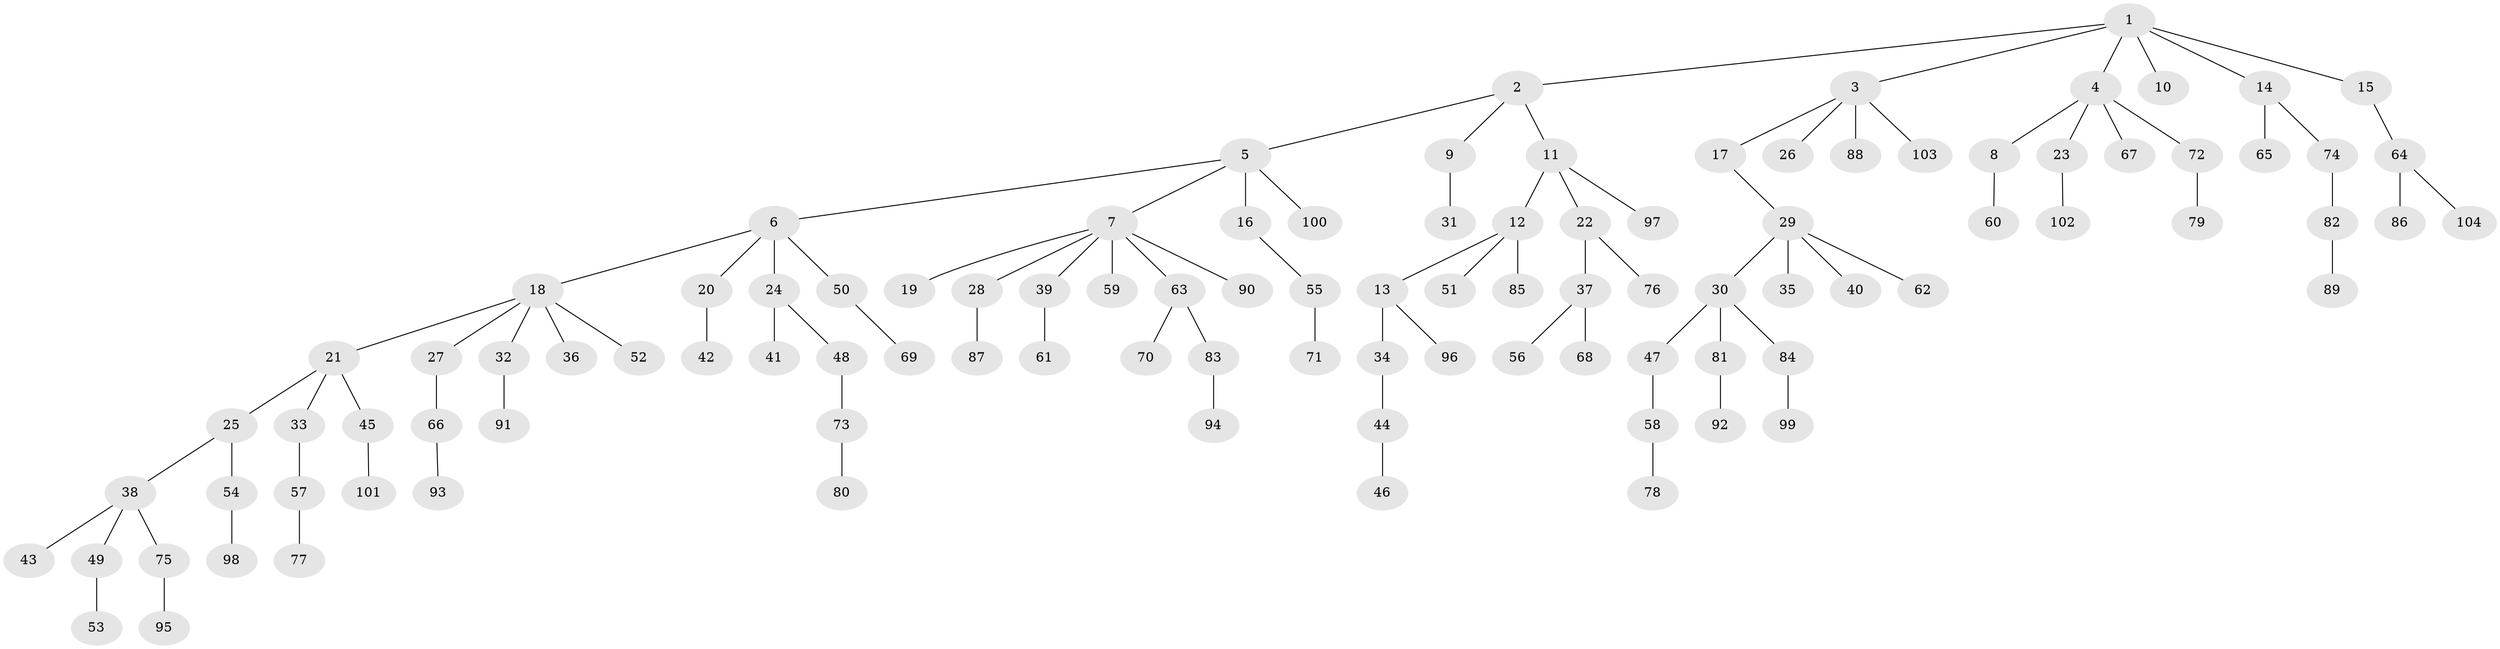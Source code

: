 // Generated by graph-tools (version 1.1) at 2025/02/03/09/25 03:02:28]
// undirected, 104 vertices, 103 edges
graph export_dot {
graph [start="1"]
  node [color=gray90,style=filled];
  1;
  2;
  3;
  4;
  5;
  6;
  7;
  8;
  9;
  10;
  11;
  12;
  13;
  14;
  15;
  16;
  17;
  18;
  19;
  20;
  21;
  22;
  23;
  24;
  25;
  26;
  27;
  28;
  29;
  30;
  31;
  32;
  33;
  34;
  35;
  36;
  37;
  38;
  39;
  40;
  41;
  42;
  43;
  44;
  45;
  46;
  47;
  48;
  49;
  50;
  51;
  52;
  53;
  54;
  55;
  56;
  57;
  58;
  59;
  60;
  61;
  62;
  63;
  64;
  65;
  66;
  67;
  68;
  69;
  70;
  71;
  72;
  73;
  74;
  75;
  76;
  77;
  78;
  79;
  80;
  81;
  82;
  83;
  84;
  85;
  86;
  87;
  88;
  89;
  90;
  91;
  92;
  93;
  94;
  95;
  96;
  97;
  98;
  99;
  100;
  101;
  102;
  103;
  104;
  1 -- 2;
  1 -- 3;
  1 -- 4;
  1 -- 10;
  1 -- 14;
  1 -- 15;
  2 -- 5;
  2 -- 9;
  2 -- 11;
  3 -- 17;
  3 -- 26;
  3 -- 88;
  3 -- 103;
  4 -- 8;
  4 -- 23;
  4 -- 67;
  4 -- 72;
  5 -- 6;
  5 -- 7;
  5 -- 16;
  5 -- 100;
  6 -- 18;
  6 -- 20;
  6 -- 24;
  6 -- 50;
  7 -- 19;
  7 -- 28;
  7 -- 39;
  7 -- 59;
  7 -- 63;
  7 -- 90;
  8 -- 60;
  9 -- 31;
  11 -- 12;
  11 -- 22;
  11 -- 97;
  12 -- 13;
  12 -- 51;
  12 -- 85;
  13 -- 34;
  13 -- 96;
  14 -- 65;
  14 -- 74;
  15 -- 64;
  16 -- 55;
  17 -- 29;
  18 -- 21;
  18 -- 27;
  18 -- 32;
  18 -- 36;
  18 -- 52;
  20 -- 42;
  21 -- 25;
  21 -- 33;
  21 -- 45;
  22 -- 37;
  22 -- 76;
  23 -- 102;
  24 -- 41;
  24 -- 48;
  25 -- 38;
  25 -- 54;
  27 -- 66;
  28 -- 87;
  29 -- 30;
  29 -- 35;
  29 -- 40;
  29 -- 62;
  30 -- 47;
  30 -- 81;
  30 -- 84;
  32 -- 91;
  33 -- 57;
  34 -- 44;
  37 -- 56;
  37 -- 68;
  38 -- 43;
  38 -- 49;
  38 -- 75;
  39 -- 61;
  44 -- 46;
  45 -- 101;
  47 -- 58;
  48 -- 73;
  49 -- 53;
  50 -- 69;
  54 -- 98;
  55 -- 71;
  57 -- 77;
  58 -- 78;
  63 -- 70;
  63 -- 83;
  64 -- 86;
  64 -- 104;
  66 -- 93;
  72 -- 79;
  73 -- 80;
  74 -- 82;
  75 -- 95;
  81 -- 92;
  82 -- 89;
  83 -- 94;
  84 -- 99;
}
